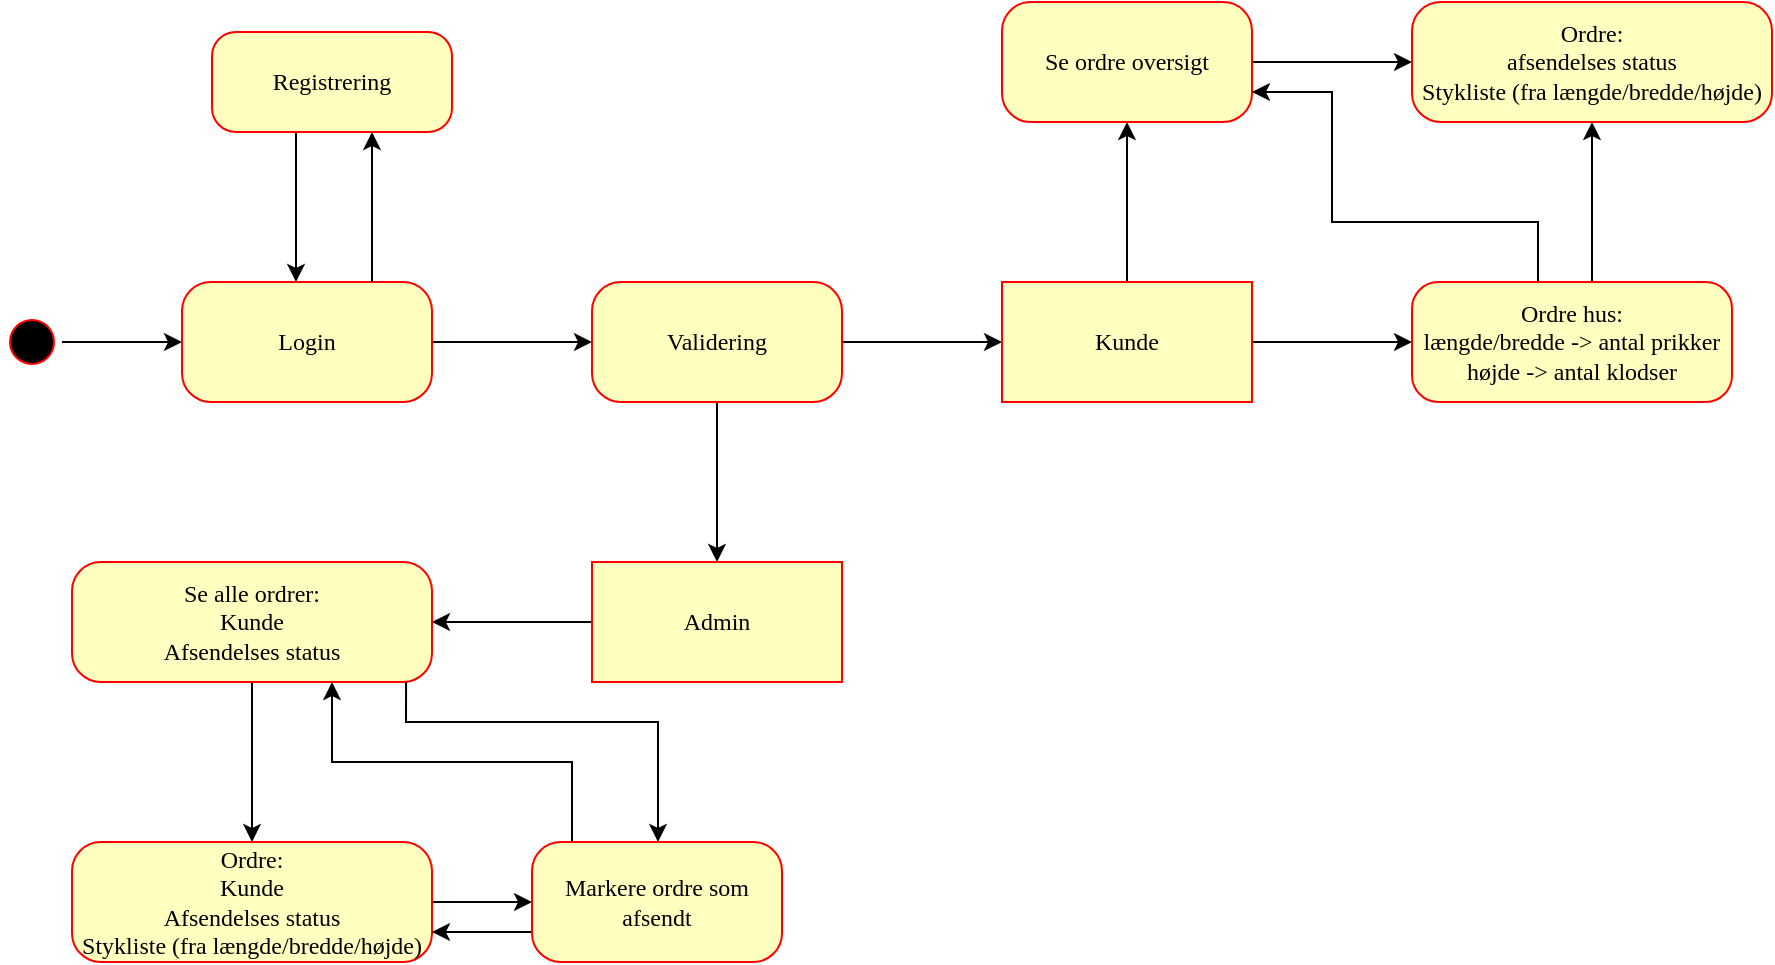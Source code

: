 <mxfile version="10.5.0" type="device"><diagram name="Page-1" id="58cdce13-f638-feb5-8d6f-7d28b1aa9fa0"><mxGraphModel dx="1074" dy="829" grid="1" gridSize="10" guides="1" tooltips="1" connect="1" arrows="1" fold="1" page="1" pageScale="1" pageWidth="1100" pageHeight="850" background="#ffffff" math="0" shadow="0"><root><mxCell id="0"/><mxCell id="1" parent="0"/><mxCell id="xWEaxKTbJizh3b7_4ZYi-16" style="edgeStyle=orthogonalEdgeStyle;rounded=0;orthogonalLoop=1;jettySize=auto;html=1;" edge="1" parent="1" source="382b91b5511bd0f7-1" target="382b91b5511bd0f7-6"><mxGeometry relative="1" as="geometry"/></mxCell><mxCell id="382b91b5511bd0f7-1" value="" style="ellipse;html=1;shape=startState;fillColor=#000000;strokeColor=#ff0000;rounded=1;shadow=0;comic=0;labelBackgroundColor=none;fontFamily=Verdana;fontSize=12;fontColor=#000000;align=center;direction=south;" parent="1" vertex="1"><mxGeometry x="35" y="165" width="30" height="30" as="geometry"/></mxCell><mxCell id="xWEaxKTbJizh3b7_4ZYi-11" value="" style="edgeStyle=orthogonalEdgeStyle;rounded=0;orthogonalLoop=1;jettySize=auto;html=1;" edge="1" parent="1" source="382b91b5511bd0f7-6" target="xWEaxKTbJizh3b7_4ZYi-10"><mxGeometry relative="1" as="geometry"/></mxCell><mxCell id="382b91b5511bd0f7-6" value="Login" style="rounded=1;whiteSpace=wrap;html=1;arcSize=24;fillColor=#ffffc0;strokeColor=#ff0000;shadow=0;comic=0;labelBackgroundColor=none;fontFamily=Verdana;fontSize=12;fontColor=#000000;align=center;" parent="1" vertex="1"><mxGeometry x="125" y="150" width="125" height="60" as="geometry"/></mxCell><mxCell id="xWEaxKTbJizh3b7_4ZYi-13" value="" style="edgeStyle=orthogonalEdgeStyle;rounded=0;orthogonalLoop=1;jettySize=auto;html=1;" edge="1" parent="1" source="xWEaxKTbJizh3b7_4ZYi-10" target="xWEaxKTbJizh3b7_4ZYi-12"><mxGeometry relative="1" as="geometry"/></mxCell><mxCell id="xWEaxKTbJizh3b7_4ZYi-15" value="" style="edgeStyle=orthogonalEdgeStyle;rounded=0;orthogonalLoop=1;jettySize=auto;html=1;" edge="1" parent="1" source="xWEaxKTbJizh3b7_4ZYi-10" target="xWEaxKTbJizh3b7_4ZYi-14"><mxGeometry relative="1" as="geometry"/></mxCell><mxCell id="xWEaxKTbJizh3b7_4ZYi-10" value="Validering" style="rounded=1;whiteSpace=wrap;html=1;arcSize=24;fillColor=#ffffc0;strokeColor=#ff0000;shadow=0;comic=0;labelBackgroundColor=none;fontFamily=Verdana;fontSize=12;fontColor=#000000;align=center;" vertex="1" parent="1"><mxGeometry x="330" y="150" width="125" height="60" as="geometry"/></mxCell><mxCell id="xWEaxKTbJizh3b7_4ZYi-26" value="" style="edgeStyle=orthogonalEdgeStyle;rounded=0;orthogonalLoop=1;jettySize=auto;html=1;" edge="1" parent="1" source="xWEaxKTbJizh3b7_4ZYi-14" target="xWEaxKTbJizh3b7_4ZYi-25"><mxGeometry relative="1" as="geometry"/></mxCell><mxCell id="xWEaxKTbJizh3b7_4ZYi-14" value="Admin" style="rounded=1;whiteSpace=wrap;html=1;arcSize=0;fillColor=#ffffc0;strokeColor=#ff0000;shadow=0;comic=0;labelBackgroundColor=none;fontFamily=Verdana;fontSize=12;fontColor=#000000;align=center;" vertex="1" parent="1"><mxGeometry x="330" y="290" width="125" height="60" as="geometry"/></mxCell><mxCell id="xWEaxKTbJizh3b7_4ZYi-36" value="" style="edgeStyle=orthogonalEdgeStyle;rounded=0;orthogonalLoop=1;jettySize=auto;html=1;" edge="1" parent="1" source="xWEaxKTbJizh3b7_4ZYi-25" target="xWEaxKTbJizh3b7_4ZYi-35"><mxGeometry relative="1" as="geometry"/></mxCell><mxCell id="xWEaxKTbJizh3b7_4ZYi-25" value="Se alle ordrer:&lt;br&gt;Kunde&lt;br&gt;Afsendelses status&lt;br&gt;" style="rounded=1;whiteSpace=wrap;html=1;arcSize=24;fillColor=#ffffc0;strokeColor=#ff0000;shadow=0;comic=0;labelBackgroundColor=none;fontFamily=Verdana;fontSize=12;fontColor=#000000;align=center;" vertex="1" parent="1"><mxGeometry x="70" y="290" width="180" height="60" as="geometry"/></mxCell><mxCell id="xWEaxKTbJizh3b7_4ZYi-37" value="" style="edgeStyle=orthogonalEdgeStyle;rounded=0;orthogonalLoop=1;jettySize=auto;html=1;" edge="1" parent="1" source="xWEaxKTbJizh3b7_4ZYi-35" target="xWEaxKTbJizh3b7_4ZYi-27"><mxGeometry relative="1" as="geometry"/></mxCell><mxCell id="xWEaxKTbJizh3b7_4ZYi-35" value="Ordre:&lt;br&gt;Kunde&lt;br&gt;Afsendelses status&lt;br&gt;Stykliste (fra længde/bredde/højde)&lt;br&gt;" style="rounded=1;whiteSpace=wrap;html=1;arcSize=24;fillColor=#ffffc0;strokeColor=#ff0000;shadow=0;comic=0;labelBackgroundColor=none;fontFamily=Verdana;fontSize=12;fontColor=#000000;align=center;" vertex="1" parent="1"><mxGeometry x="70" y="430" width="180" height="60" as="geometry"/></mxCell><mxCell id="xWEaxKTbJizh3b7_4ZYi-34" value="" style="edgeStyle=orthogonalEdgeStyle;rounded=0;orthogonalLoop=1;jettySize=auto;html=1;" edge="1" parent="1" source="xWEaxKTbJizh3b7_4ZYi-27"><mxGeometry relative="1" as="geometry"><mxPoint x="200" y="350" as="targetPoint"/><Array as="points"><mxPoint x="320" y="390"/><mxPoint x="200" y="390"/></Array></mxGeometry></mxCell><mxCell id="xWEaxKTbJizh3b7_4ZYi-38" value="" style="edgeStyle=orthogonalEdgeStyle;rounded=0;orthogonalLoop=1;jettySize=auto;html=1;exitX=0.928;exitY=1;exitDx=0;exitDy=0;exitPerimeter=0;" edge="1" parent="1" source="xWEaxKTbJizh3b7_4ZYi-25" target="xWEaxKTbJizh3b7_4ZYi-27"><mxGeometry relative="1" as="geometry"><Array as="points"><mxPoint x="237" y="370"/><mxPoint x="363" y="370"/></Array></mxGeometry></mxCell><mxCell id="xWEaxKTbJizh3b7_4ZYi-40" value="" style="edgeStyle=orthogonalEdgeStyle;rounded=0;orthogonalLoop=1;jettySize=auto;html=1;entryX=1;entryY=0.75;entryDx=0;entryDy=0;" edge="1" parent="1" source="xWEaxKTbJizh3b7_4ZYi-27" target="xWEaxKTbJizh3b7_4ZYi-35"><mxGeometry relative="1" as="geometry"><mxPoint x="362.5" y="570" as="targetPoint"/><Array as="points"><mxPoint x="290" y="475"/><mxPoint x="290" y="475"/></Array></mxGeometry></mxCell><mxCell id="xWEaxKTbJizh3b7_4ZYi-27" value="Markere ordre som afsendt" style="rounded=1;whiteSpace=wrap;html=1;arcSize=24;fillColor=#ffffc0;strokeColor=#ff0000;shadow=0;comic=0;labelBackgroundColor=none;fontFamily=Verdana;fontSize=12;fontColor=#000000;align=center;" vertex="1" parent="1"><mxGeometry x="300" y="430" width="125" height="60" as="geometry"/></mxCell><mxCell id="xWEaxKTbJizh3b7_4ZYi-18" value="" style="edgeStyle=orthogonalEdgeStyle;rounded=0;orthogonalLoop=1;jettySize=auto;html=1;" edge="1" parent="1" source="xWEaxKTbJizh3b7_4ZYi-12" target="xWEaxKTbJizh3b7_4ZYi-17"><mxGeometry relative="1" as="geometry"/></mxCell><mxCell id="xWEaxKTbJizh3b7_4ZYi-22" value="" style="edgeStyle=orthogonalEdgeStyle;rounded=0;orthogonalLoop=1;jettySize=auto;html=1;" edge="1" parent="1" source="xWEaxKTbJizh3b7_4ZYi-12" target="xWEaxKTbJizh3b7_4ZYi-21"><mxGeometry relative="1" as="geometry"/></mxCell><mxCell id="xWEaxKTbJizh3b7_4ZYi-12" value="Kunde" style="rounded=1;whiteSpace=wrap;html=1;arcSize=0;fillColor=#ffffc0;strokeColor=#ff0000;shadow=0;comic=0;labelBackgroundColor=none;fontFamily=Verdana;fontSize=12;fontColor=#000000;align=center;" vertex="1" parent="1"><mxGeometry x="535" y="150" width="125" height="60" as="geometry"/></mxCell><mxCell id="xWEaxKTbJizh3b7_4ZYi-30" value="" style="edgeStyle=orthogonalEdgeStyle;rounded=0;orthogonalLoop=1;jettySize=auto;html=1;" edge="1" parent="1" source="xWEaxKTbJizh3b7_4ZYi-21" target="xWEaxKTbJizh3b7_4ZYi-29"><mxGeometry relative="1" as="geometry"/></mxCell><mxCell id="xWEaxKTbJizh3b7_4ZYi-21" value="Se ordre oversigt" style="rounded=1;whiteSpace=wrap;html=1;arcSize=24;fillColor=#ffffc0;strokeColor=#ff0000;shadow=0;comic=0;labelBackgroundColor=none;fontFamily=Verdana;fontSize=12;fontColor=#000000;align=center;" vertex="1" parent="1"><mxGeometry x="535" y="10" width="125" height="60" as="geometry"/></mxCell><mxCell id="xWEaxKTbJizh3b7_4ZYi-29" value="Ordre:&lt;br&gt;afsendelses status&lt;br&gt;Stykliste (fra længde/bredde/højde)&lt;br&gt;" style="rounded=1;whiteSpace=wrap;html=1;arcSize=24;fillColor=#ffffc0;strokeColor=#ff0000;shadow=0;comic=0;labelBackgroundColor=none;fontFamily=Verdana;fontSize=12;fontColor=#000000;align=center;" vertex="1" parent="1"><mxGeometry x="740" y="10" width="180" height="60" as="geometry"/></mxCell><mxCell id="xWEaxKTbJizh3b7_4ZYi-31" value="" style="edgeStyle=orthogonalEdgeStyle;rounded=0;orthogonalLoop=1;jettySize=auto;html=1;entryX=1;entryY=0.75;entryDx=0;entryDy=0;" edge="1" parent="1" source="xWEaxKTbJizh3b7_4ZYi-17" target="xWEaxKTbJizh3b7_4ZYi-21"><mxGeometry relative="1" as="geometry"><Array as="points"><mxPoint x="803" y="120"/><mxPoint x="700" y="120"/><mxPoint x="700" y="55"/></Array></mxGeometry></mxCell><mxCell id="xWEaxKTbJizh3b7_4ZYi-32" value="" style="edgeStyle=orthogonalEdgeStyle;rounded=0;orthogonalLoop=1;jettySize=auto;html=1;" edge="1" parent="1" source="xWEaxKTbJizh3b7_4ZYi-17" target="xWEaxKTbJizh3b7_4ZYi-29"><mxGeometry relative="1" as="geometry"><Array as="points"><mxPoint x="830" y="110"/><mxPoint x="830" y="110"/></Array></mxGeometry></mxCell><mxCell id="xWEaxKTbJizh3b7_4ZYi-17" value="Ordre hus:&lt;br&gt;længde/bredde -&amp;gt; antal prikker&lt;br&gt;højde -&amp;gt; antal klodser&lt;br&gt;" style="rounded=1;whiteSpace=wrap;html=1;arcSize=22;fillColor=#ffffc0;strokeColor=#ff0000;shadow=0;comic=0;labelBackgroundColor=none;fontFamily=Verdana;fontSize=12;fontColor=#000000;align=center;" vertex="1" parent="1"><mxGeometry x="740" y="150" width="160" height="60" as="geometry"/></mxCell><mxCell id="xWEaxKTbJizh3b7_4ZYi-3" value="" style="edgeStyle=orthogonalEdgeStyle;rounded=0;orthogonalLoop=1;jettySize=auto;html=1;exitX=0.35;exitY=1;exitDx=0;exitDy=0;exitPerimeter=0;" edge="1" parent="1" source="382b91b5511bd0f7-7" target="382b91b5511bd0f7-6"><mxGeometry relative="1" as="geometry"><Array as="points"><mxPoint x="182" y="130"/><mxPoint x="182" y="130"/></Array></mxGeometry></mxCell><mxCell id="xWEaxKTbJizh3b7_4ZYi-6" value="" style="edgeStyle=orthogonalEdgeStyle;rounded=0;orthogonalLoop=1;jettySize=auto;html=1;" edge="1" parent="1" source="382b91b5511bd0f7-6" target="382b91b5511bd0f7-7"><mxGeometry relative="1" as="geometry"><mxPoint x="370" y="55" as="sourcePoint"/><Array as="points"><mxPoint x="220" y="90"/><mxPoint x="220" y="90"/></Array></mxGeometry></mxCell><mxCell id="382b91b5511bd0f7-7" value="Registrering&lt;br&gt;" style="rounded=1;whiteSpace=wrap;html=1;arcSize=24;fillColor=#ffffc0;strokeColor=#ff0000;shadow=0;comic=0;labelBackgroundColor=none;fontFamily=Verdana;fontSize=12;fontColor=#000000;align=center;" parent="1" vertex="1"><mxGeometry x="140" y="25" width="120" height="50" as="geometry"/></mxCell></root></mxGraphModel></diagram></mxfile>